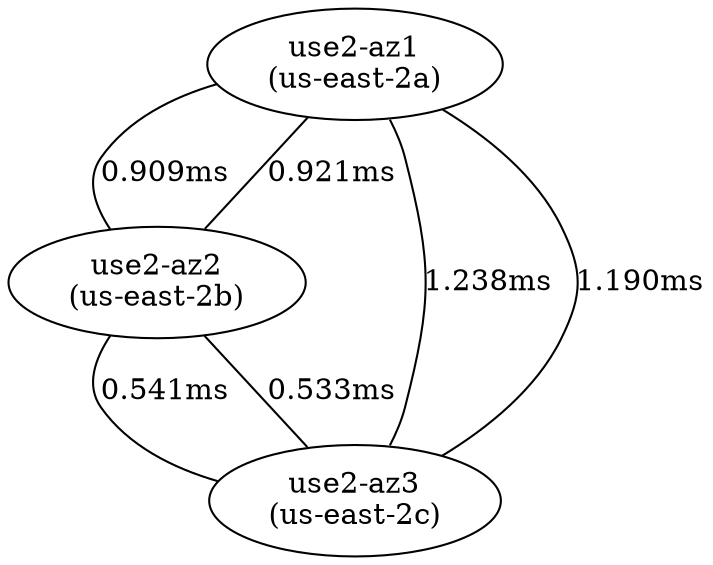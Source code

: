 graph "Inter-AZ Latency" {
	overlap=scale
	splines=true
	"use2-az1\n(us-east-2a)"
	"use2-az1\n(us-east-2a)" -- "use2-az2\n(us-east-2b)" [label="0.909ms" len=8.26281]
	"use2-az1\n(us-east-2a)" -- "use2-az3\n(us-east-2c)" [label="1.238ms" len=15.326439999999998]
	"use2-az2\n(us-east-2b)"
	"use2-az2\n(us-east-2b)" -- "use2-az1\n(us-east-2a)" [label="0.921ms" len=8.48241]
	"use2-az2\n(us-east-2b)" -- "use2-az3\n(us-east-2c)" [label="0.541ms" len=2.92681]
	"use2-az3\n(us-east-2c)"
	"use2-az3\n(us-east-2c)" -- "use2-az1\n(us-east-2a)" [label="1.190ms" len=14.161]
	"use2-az3\n(us-east-2c)" -- "use2-az2\n(us-east-2b)" [label="0.533ms" len=2.8408900000000004]
}
